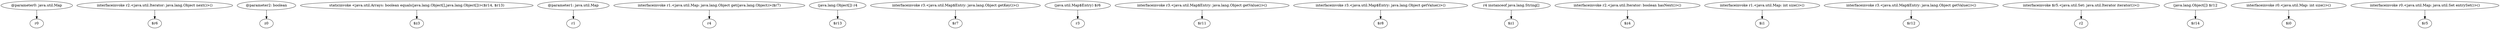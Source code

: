 digraph g {
0[label="@parameter0: java.util.Map"]
1[label="r0"]
0->1[label=""]
2[label="interfaceinvoke r2.<java.util.Iterator: java.lang.Object next()>()"]
3[label="$r6"]
2->3[label=""]
4[label="@parameter2: boolean"]
5[label="z0"]
4->5[label=""]
6[label="staticinvoke <java.util.Arrays: boolean equals(java.lang.Object[],java.lang.Object[])>($r14, $r13)"]
7[label="$z3"]
6->7[label=""]
8[label="@parameter1: java.util.Map"]
9[label="r1"]
8->9[label=""]
10[label="interfaceinvoke r1.<java.util.Map: java.lang.Object get(java.lang.Object)>($r7)"]
11[label="r4"]
10->11[label=""]
12[label="(java.lang.Object[]) r4"]
13[label="$r13"]
12->13[label=""]
14[label="interfaceinvoke r3.<java.util.Map$Entry: java.lang.Object getKey()>()"]
15[label="$r7"]
14->15[label=""]
16[label="(java.util.Map$Entry) $r6"]
17[label="r3"]
16->17[label=""]
18[label="interfaceinvoke r3.<java.util.Map$Entry: java.lang.Object getValue()>()"]
19[label="$r11"]
18->19[label=""]
20[label="interfaceinvoke r3.<java.util.Map$Entry: java.lang.Object getValue()>()"]
21[label="$r8"]
20->21[label=""]
22[label="r4 instanceof java.lang.String[]"]
23[label="$z1"]
22->23[label=""]
24[label="interfaceinvoke r2.<java.util.Iterator: boolean hasNext()>()"]
25[label="$z4"]
24->25[label=""]
26[label="interfaceinvoke r1.<java.util.Map: int size()>()"]
27[label="$i1"]
26->27[label=""]
28[label="interfaceinvoke r3.<java.util.Map$Entry: java.lang.Object getValue()>()"]
29[label="$r12"]
28->29[label=""]
30[label="interfaceinvoke $r5.<java.util.Set: java.util.Iterator iterator()>()"]
31[label="r2"]
30->31[label=""]
32[label="(java.lang.Object[]) $r12"]
33[label="$r14"]
32->33[label=""]
34[label="interfaceinvoke r0.<java.util.Map: int size()>()"]
35[label="$i0"]
34->35[label=""]
36[label="interfaceinvoke r0.<java.util.Map: java.util.Set entrySet()>()"]
37[label="$r5"]
36->37[label=""]
}